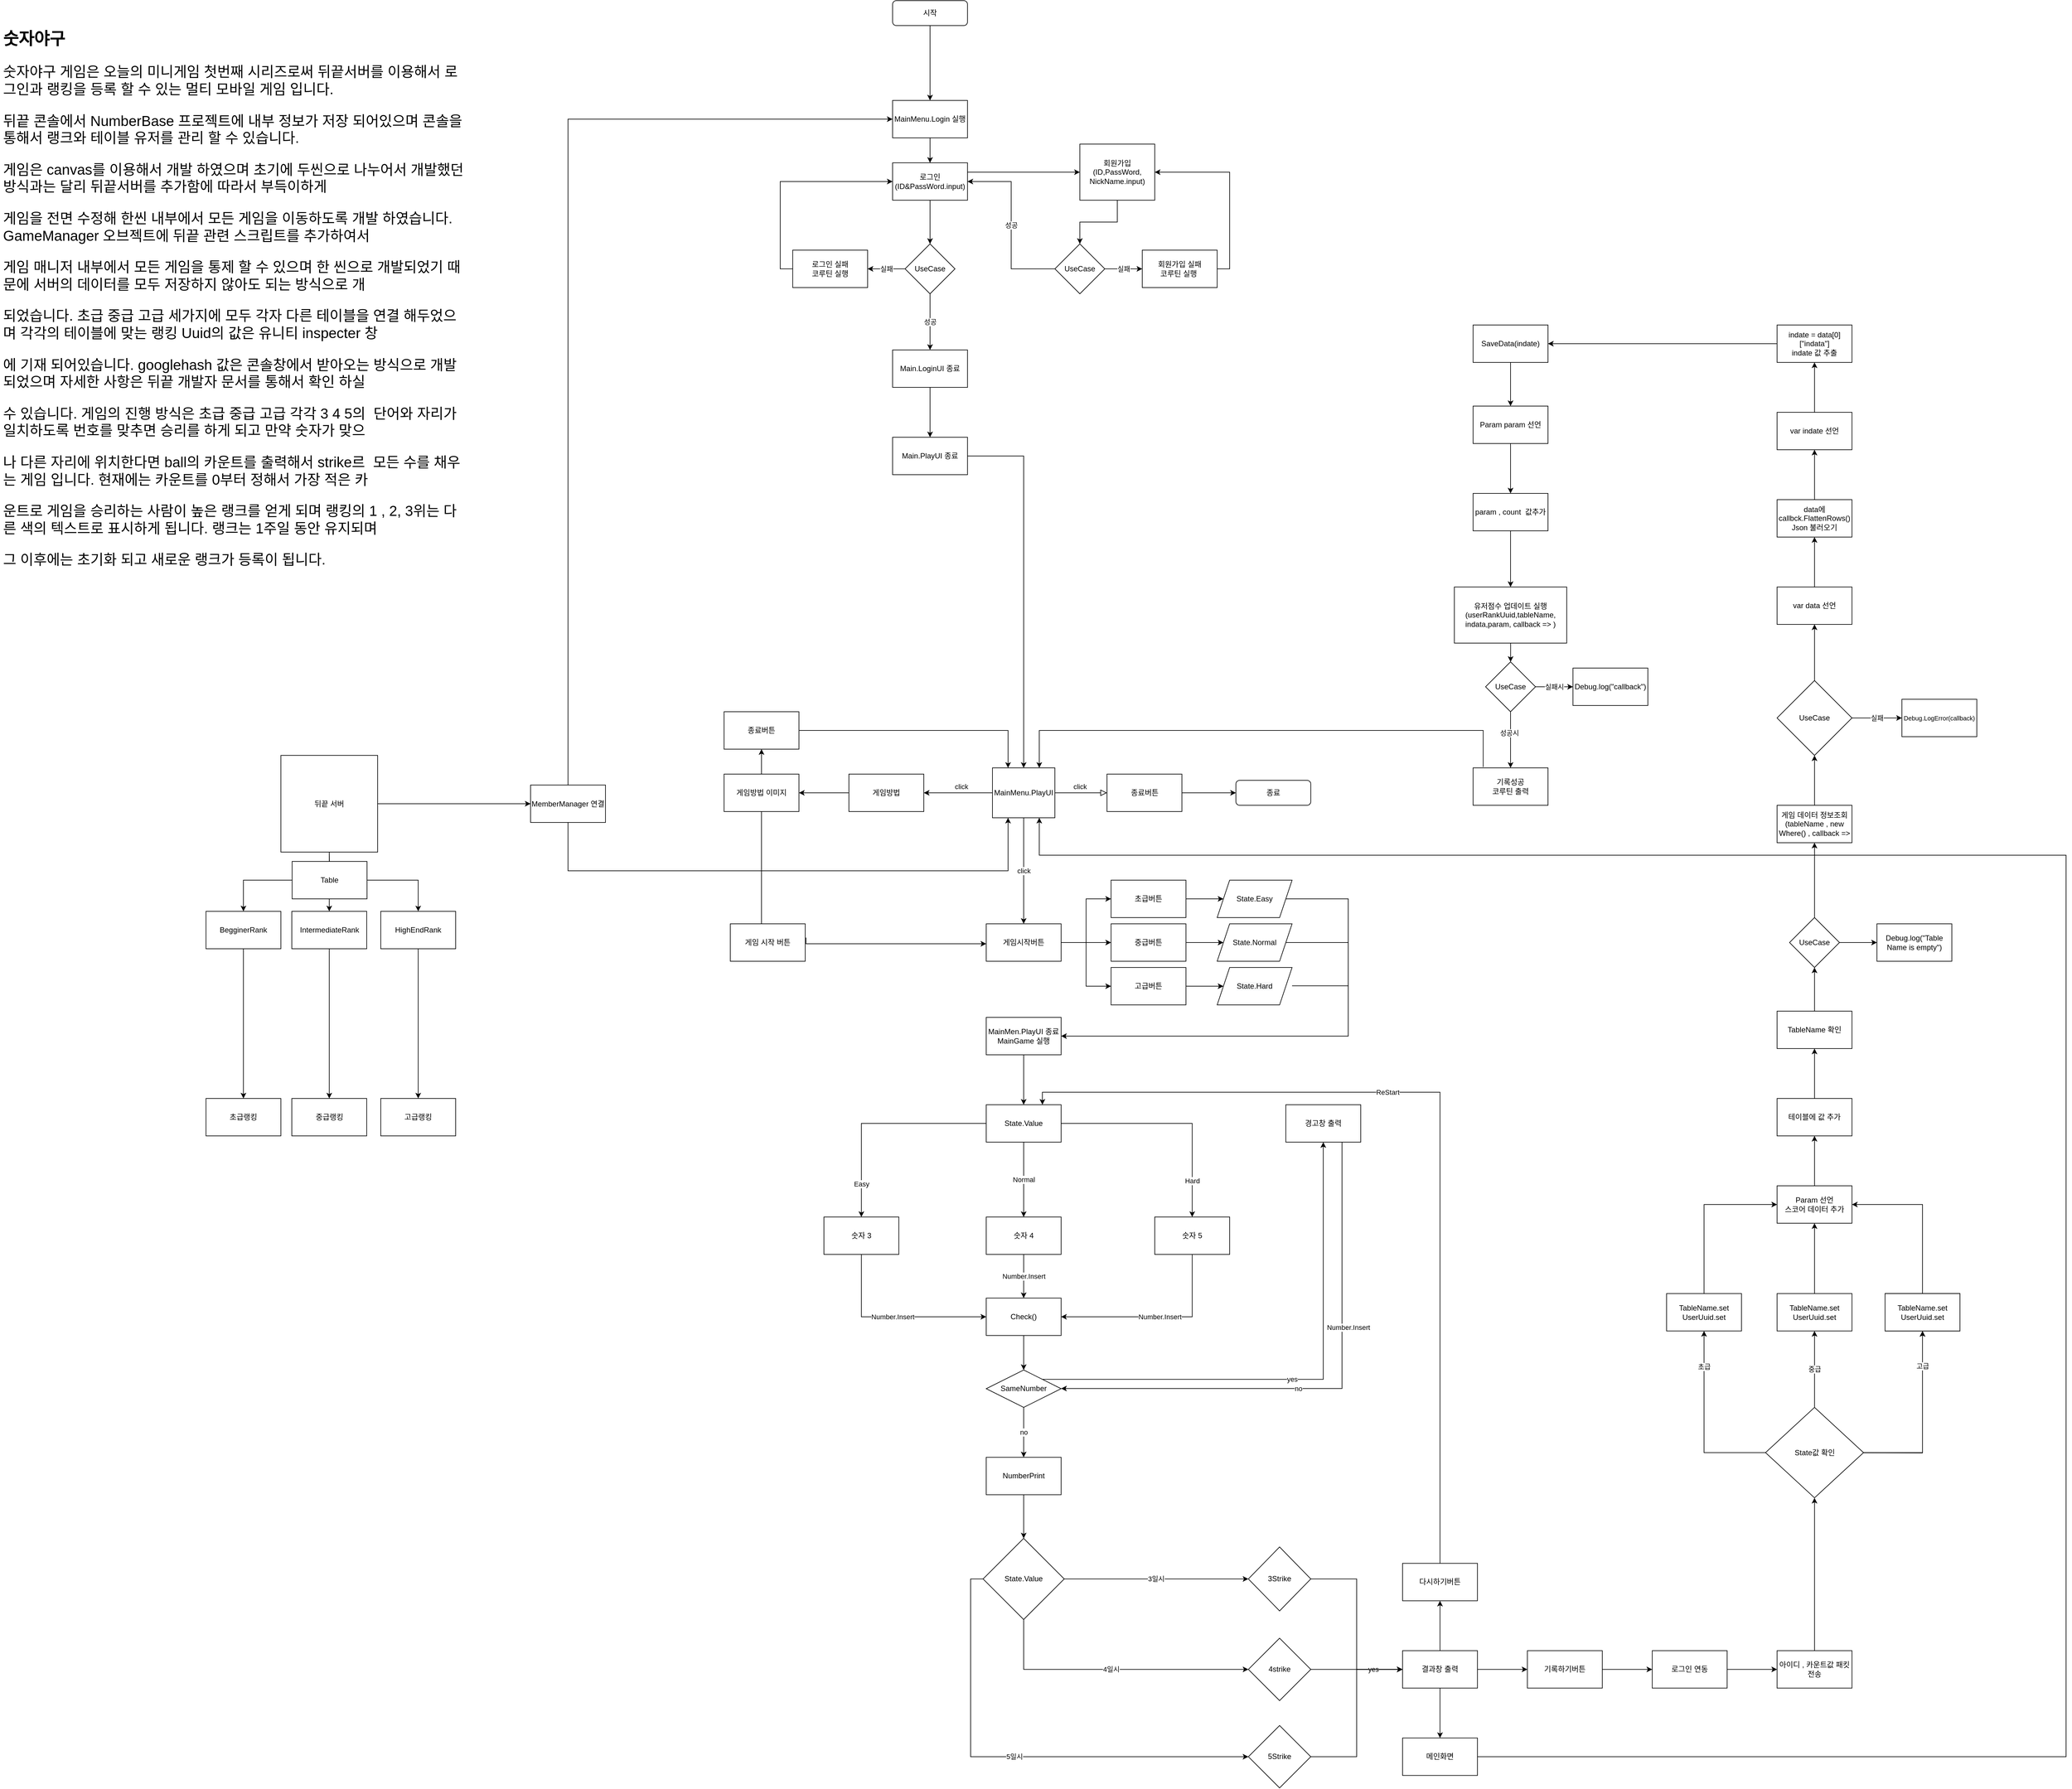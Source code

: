 <mxfile version="14.6.13" type="github">
  <diagram id="C5RBs43oDa-KdzZeNtuy" name="Page-1">
    <mxGraphModel dx="5717" dy="3275" grid="1" gridSize="10" guides="1" tooltips="1" connect="1" arrows="1" fold="1" page="1" pageScale="1" pageWidth="827" pageHeight="1169" math="0" shadow="0">
      <root>
        <mxCell id="WIyWlLk6GJQsqaUBKTNV-0" />
        <mxCell id="WIyWlLk6GJQsqaUBKTNV-1" parent="WIyWlLk6GJQsqaUBKTNV-0" />
        <mxCell id="WIyWlLk6GJQsqaUBKTNV-5" value="click" style="edgeStyle=orthogonalEdgeStyle;rounded=0;html=1;jettySize=auto;orthogonalLoop=1;fontSize=11;endArrow=block;endFill=0;endSize=8;strokeWidth=1;shadow=0;labelBackgroundColor=none;entryX=0;entryY=0.5;entryDx=0;entryDy=0;" parent="WIyWlLk6GJQsqaUBKTNV-1" source="WIyWlLk6GJQsqaUBKTNV-6" target="e6XdqgQ0KWwg-wVy7-in-0" edge="1">
          <mxGeometry x="-0.042" y="10" relative="1" as="geometry">
            <mxPoint as="offset" />
          </mxGeometry>
        </mxCell>
        <mxCell id="e6XdqgQ0KWwg-wVy7-in-4" value="click" style="edgeStyle=orthogonalEdgeStyle;rounded=0;orthogonalLoop=1;jettySize=auto;html=1;" parent="WIyWlLk6GJQsqaUBKTNV-1" source="WIyWlLk6GJQsqaUBKTNV-6" target="e6XdqgQ0KWwg-wVy7-in-2" edge="1">
          <mxGeometry relative="1" as="geometry" />
        </mxCell>
        <mxCell id="e6XdqgQ0KWwg-wVy7-in-5" value="click" style="edgeStyle=orthogonalEdgeStyle;rounded=0;orthogonalLoop=1;jettySize=auto;html=1;" parent="WIyWlLk6GJQsqaUBKTNV-1" source="WIyWlLk6GJQsqaUBKTNV-6" target="e6XdqgQ0KWwg-wVy7-in-3" edge="1">
          <mxGeometry x="-0.091" y="-10" relative="1" as="geometry">
            <mxPoint as="offset" />
          </mxGeometry>
        </mxCell>
        <mxCell id="WIyWlLk6GJQsqaUBKTNV-6" value="MainMenu.PlayUI" style="rounded=0;whiteSpace=wrap;html=1;shadow=0;fontFamily=Helvetica;fontSize=12;fontColor=#000000;align=center;strokeColor=#000000;strokeWidth=1;fillColor=#ffffff;" parent="WIyWlLk6GJQsqaUBKTNV-1" vertex="1">
          <mxGeometry x="170" y="170" width="100" height="80" as="geometry" />
        </mxCell>
        <mxCell id="WIyWlLk6GJQsqaUBKTNV-7" value="종료" style="rounded=1;whiteSpace=wrap;html=1;fontSize=12;glass=0;strokeWidth=1;shadow=0;" parent="WIyWlLk6GJQsqaUBKTNV-1" vertex="1">
          <mxGeometry x="560" y="190" width="120" height="40" as="geometry" />
        </mxCell>
        <mxCell id="e6XdqgQ0KWwg-wVy7-in-6" style="edgeStyle=orthogonalEdgeStyle;rounded=0;orthogonalLoop=1;jettySize=auto;html=1;" parent="WIyWlLk6GJQsqaUBKTNV-1" source="e6XdqgQ0KWwg-wVy7-in-0" target="WIyWlLk6GJQsqaUBKTNV-7" edge="1">
          <mxGeometry relative="1" as="geometry" />
        </mxCell>
        <mxCell id="e6XdqgQ0KWwg-wVy7-in-0" value="종료버튼" style="rounded=0;whiteSpace=wrap;html=1;" parent="WIyWlLk6GJQsqaUBKTNV-1" vertex="1">
          <mxGeometry x="353.5" y="180" width="120" height="60" as="geometry" />
        </mxCell>
        <mxCell id="e6XdqgQ0KWwg-wVy7-in-12" style="edgeStyle=orthogonalEdgeStyle;rounded=0;orthogonalLoop=1;jettySize=auto;html=1;entryX=0;entryY=0.5;entryDx=0;entryDy=0;" parent="WIyWlLk6GJQsqaUBKTNV-1" source="e6XdqgQ0KWwg-wVy7-in-2" target="e6XdqgQ0KWwg-wVy7-in-11" edge="1">
          <mxGeometry relative="1" as="geometry" />
        </mxCell>
        <mxCell id="e6XdqgQ0KWwg-wVy7-in-13" style="edgeStyle=orthogonalEdgeStyle;rounded=0;orthogonalLoop=1;jettySize=auto;html=1;entryX=0;entryY=0.5;entryDx=0;entryDy=0;" parent="WIyWlLk6GJQsqaUBKTNV-1" source="e6XdqgQ0KWwg-wVy7-in-2" target="e6XdqgQ0KWwg-wVy7-in-10" edge="1">
          <mxGeometry relative="1" as="geometry" />
        </mxCell>
        <mxCell id="e6XdqgQ0KWwg-wVy7-in-14" style="edgeStyle=orthogonalEdgeStyle;rounded=0;orthogonalLoop=1;jettySize=auto;html=1;entryX=0;entryY=0.5;entryDx=0;entryDy=0;" parent="WIyWlLk6GJQsqaUBKTNV-1" source="e6XdqgQ0KWwg-wVy7-in-2" target="e6XdqgQ0KWwg-wVy7-in-9" edge="1">
          <mxGeometry relative="1" as="geometry" />
        </mxCell>
        <mxCell id="e6XdqgQ0KWwg-wVy7-in-2" value="게임시작버튼" style="rounded=0;whiteSpace=wrap;html=1;" parent="WIyWlLk6GJQsqaUBKTNV-1" vertex="1">
          <mxGeometry x="160" y="420" width="120" height="60" as="geometry" />
        </mxCell>
        <mxCell id="e6XdqgQ0KWwg-wVy7-in-16" value="" style="edgeStyle=orthogonalEdgeStyle;rounded=0;orthogonalLoop=1;jettySize=auto;html=1;" parent="WIyWlLk6GJQsqaUBKTNV-1" source="e6XdqgQ0KWwg-wVy7-in-3" target="e6XdqgQ0KWwg-wVy7-in-15" edge="1">
          <mxGeometry relative="1" as="geometry" />
        </mxCell>
        <mxCell id="e6XdqgQ0KWwg-wVy7-in-3" value="게임방법" style="rounded=0;whiteSpace=wrap;html=1;" parent="WIyWlLk6GJQsqaUBKTNV-1" vertex="1">
          <mxGeometry x="-60" y="180" width="120" height="60" as="geometry" />
        </mxCell>
        <mxCell id="e6XdqgQ0KWwg-wVy7-in-27" value="" style="edgeStyle=orthogonalEdgeStyle;rounded=0;orthogonalLoop=1;jettySize=auto;html=1;" parent="WIyWlLk6GJQsqaUBKTNV-1" source="e6XdqgQ0KWwg-wVy7-in-9" target="e6XdqgQ0KWwg-wVy7-in-24" edge="1">
          <mxGeometry relative="1" as="geometry" />
        </mxCell>
        <mxCell id="e6XdqgQ0KWwg-wVy7-in-9" value="고급버튼" style="rounded=0;whiteSpace=wrap;html=1;" parent="WIyWlLk6GJQsqaUBKTNV-1" vertex="1">
          <mxGeometry x="360" y="490" width="120" height="60" as="geometry" />
        </mxCell>
        <mxCell id="e6XdqgQ0KWwg-wVy7-in-26" value="" style="edgeStyle=orthogonalEdgeStyle;rounded=0;orthogonalLoop=1;jettySize=auto;html=1;" parent="WIyWlLk6GJQsqaUBKTNV-1" source="e6XdqgQ0KWwg-wVy7-in-10" target="e6XdqgQ0KWwg-wVy7-in-23" edge="1">
          <mxGeometry relative="1" as="geometry" />
        </mxCell>
        <mxCell id="e6XdqgQ0KWwg-wVy7-in-10" value="중급버튼" style="rounded=0;whiteSpace=wrap;html=1;" parent="WIyWlLk6GJQsqaUBKTNV-1" vertex="1">
          <mxGeometry x="360" y="420" width="120" height="60" as="geometry" />
        </mxCell>
        <mxCell id="e6XdqgQ0KWwg-wVy7-in-25" value="" style="edgeStyle=orthogonalEdgeStyle;rounded=0;orthogonalLoop=1;jettySize=auto;html=1;" parent="WIyWlLk6GJQsqaUBKTNV-1" source="e6XdqgQ0KWwg-wVy7-in-11" target="e6XdqgQ0KWwg-wVy7-in-21" edge="1">
          <mxGeometry relative="1" as="geometry" />
        </mxCell>
        <mxCell id="e6XdqgQ0KWwg-wVy7-in-11" value="초급버튼" style="rounded=0;whiteSpace=wrap;html=1;" parent="WIyWlLk6GJQsqaUBKTNV-1" vertex="1">
          <mxGeometry x="360" y="350" width="120" height="60" as="geometry" />
        </mxCell>
        <mxCell id="e6XdqgQ0KWwg-wVy7-in-18" value="" style="edgeStyle=orthogonalEdgeStyle;rounded=0;orthogonalLoop=1;jettySize=auto;html=1;" parent="WIyWlLk6GJQsqaUBKTNV-1" source="e6XdqgQ0KWwg-wVy7-in-15" target="e6XdqgQ0KWwg-wVy7-in-17" edge="1">
          <mxGeometry relative="1" as="geometry" />
        </mxCell>
        <mxCell id="OaZcFm6w8ohhtad2Yirw-153" value="" style="edgeStyle=orthogonalEdgeStyle;rounded=0;orthogonalLoop=1;jettySize=auto;html=1;" edge="1" parent="WIyWlLk6GJQsqaUBKTNV-1" source="e6XdqgQ0KWwg-wVy7-in-15">
          <mxGeometry relative="1" as="geometry">
            <mxPoint x="-200" y="430" as="targetPoint" />
          </mxGeometry>
        </mxCell>
        <mxCell id="e6XdqgQ0KWwg-wVy7-in-15" value="게임방법 이미지" style="rounded=0;whiteSpace=wrap;html=1;" parent="WIyWlLk6GJQsqaUBKTNV-1" vertex="1">
          <mxGeometry x="-260" y="180" width="120" height="60" as="geometry" />
        </mxCell>
        <mxCell id="e6XdqgQ0KWwg-wVy7-in-19" style="edgeStyle=orthogonalEdgeStyle;rounded=0;orthogonalLoop=1;jettySize=auto;html=1;entryX=0.25;entryY=0;entryDx=0;entryDy=0;" parent="WIyWlLk6GJQsqaUBKTNV-1" source="e6XdqgQ0KWwg-wVy7-in-17" target="WIyWlLk6GJQsqaUBKTNV-6" edge="1">
          <mxGeometry relative="1" as="geometry" />
        </mxCell>
        <mxCell id="e6XdqgQ0KWwg-wVy7-in-17" value="종료버튼" style="rounded=0;whiteSpace=wrap;html=1;" parent="WIyWlLk6GJQsqaUBKTNV-1" vertex="1">
          <mxGeometry x="-260" y="80" width="120" height="60" as="geometry" />
        </mxCell>
        <mxCell id="e6XdqgQ0KWwg-wVy7-in-32" style="edgeStyle=orthogonalEdgeStyle;rounded=0;orthogonalLoop=1;jettySize=auto;html=1;entryX=1;entryY=0.5;entryDx=0;entryDy=0;" parent="WIyWlLk6GJQsqaUBKTNV-1" source="e6XdqgQ0KWwg-wVy7-in-21" target="e6XdqgQ0KWwg-wVy7-in-28" edge="1">
          <mxGeometry relative="1" as="geometry">
            <Array as="points">
              <mxPoint x="740" y="380" />
              <mxPoint x="740" y="600" />
            </Array>
          </mxGeometry>
        </mxCell>
        <mxCell id="e6XdqgQ0KWwg-wVy7-in-21" value="State.Easy" style="shape=parallelogram;perimeter=parallelogramPerimeter;whiteSpace=wrap;html=1;fixedSize=1;fontFamily=Helvetica;fontSize=12;fontColor=#000000;align=center;strokeColor=#000000;fillColor=#ffffff;" parent="WIyWlLk6GJQsqaUBKTNV-1" vertex="1">
          <mxGeometry x="530" y="350" width="120" height="60" as="geometry" />
        </mxCell>
        <mxCell id="e6XdqgQ0KWwg-wVy7-in-23" value="&lt;span&gt;State.Normal&lt;/span&gt;" style="shape=parallelogram;perimeter=parallelogramPerimeter;whiteSpace=wrap;html=1;fixedSize=1;fontFamily=Helvetica;fontSize=12;fontColor=#000000;align=center;strokeColor=#000000;fillColor=#ffffff;" parent="WIyWlLk6GJQsqaUBKTNV-1" vertex="1">
          <mxGeometry x="530" y="420" width="120" height="60" as="geometry" />
        </mxCell>
        <mxCell id="e6XdqgQ0KWwg-wVy7-in-24" value="&lt;span style=&quot;color: rgb(0 , 0 , 0) ; font-family: &amp;#34;helvetica&amp;#34; ; font-size: 12px ; font-style: normal ; font-weight: 400 ; letter-spacing: normal ; text-align: center ; text-indent: 0px ; text-transform: none ; word-spacing: 0px ; background-color: rgb(248 , 249 , 250) ; display: inline ; float: none&quot;&gt;State.Hard&lt;/span&gt;" style="shape=parallelogram;perimeter=parallelogramPerimeter;whiteSpace=wrap;html=1;fixedSize=1;fontFamily=Helvetica;fontSize=12;fontColor=#000000;align=center;strokeColor=#000000;fillColor=#ffffff;" parent="WIyWlLk6GJQsqaUBKTNV-1" vertex="1">
          <mxGeometry x="530" y="490" width="120" height="60" as="geometry" />
        </mxCell>
        <mxCell id="e6XdqgQ0KWwg-wVy7-in-28" value="MainMen.PlayUI 종료&lt;br&gt;MainGame 실행" style="rounded=0;whiteSpace=wrap;html=1;" parent="WIyWlLk6GJQsqaUBKTNV-1" vertex="1">
          <mxGeometry x="160" y="570" width="120" height="60" as="geometry" />
        </mxCell>
        <mxCell id="e6XdqgQ0KWwg-wVy7-in-35" value="" style="endArrow=none;html=1;exitX=1;exitY=0.5;exitDx=0;exitDy=0;" parent="WIyWlLk6GJQsqaUBKTNV-1" source="e6XdqgQ0KWwg-wVy7-in-23" edge="1">
          <mxGeometry width="50" height="50" relative="1" as="geometry">
            <mxPoint x="640" y="550" as="sourcePoint" />
            <mxPoint x="740" y="450" as="targetPoint" />
          </mxGeometry>
        </mxCell>
        <mxCell id="e6XdqgQ0KWwg-wVy7-in-36" value="" style="endArrow=none;html=1;exitX=1;exitY=0.5;exitDx=0;exitDy=0;" parent="WIyWlLk6GJQsqaUBKTNV-1" edge="1">
          <mxGeometry width="50" height="50" relative="1" as="geometry">
            <mxPoint x="650" y="519.41" as="sourcePoint" />
            <mxPoint x="740" y="519.41" as="targetPoint" />
          </mxGeometry>
        </mxCell>
        <mxCell id="e6XdqgQ0KWwg-wVy7-in-41" value="Normal" style="edgeStyle=orthogonalEdgeStyle;rounded=0;orthogonalLoop=1;jettySize=auto;html=1;" parent="WIyWlLk6GJQsqaUBKTNV-1" source="e6XdqgQ0KWwg-wVy7-in-38" target="e6XdqgQ0KWwg-wVy7-in-40" edge="1">
          <mxGeometry relative="1" as="geometry" />
        </mxCell>
        <mxCell id="e6XdqgQ0KWwg-wVy7-in-46" value="" style="edgeStyle=orthogonalEdgeStyle;rounded=0;orthogonalLoop=1;jettySize=auto;html=1;" parent="WIyWlLk6GJQsqaUBKTNV-1" source="e6XdqgQ0KWwg-wVy7-in-38" target="e6XdqgQ0KWwg-wVy7-in-45" edge="1">
          <mxGeometry relative="1" as="geometry">
            <mxPoint x="120" y="750.0" as="sourcePoint" />
          </mxGeometry>
        </mxCell>
        <mxCell id="e6XdqgQ0KWwg-wVy7-in-87" value="Hard" style="edgeLabel;html=1;align=center;verticalAlign=middle;resizable=0;points=[];" parent="e6XdqgQ0KWwg-wVy7-in-46" vertex="1" connectable="0">
          <mxGeometry x="0.679" relative="1" as="geometry">
            <mxPoint as="offset" />
          </mxGeometry>
        </mxCell>
        <mxCell id="e6XdqgQ0KWwg-wVy7-in-58" style="edgeStyle=orthogonalEdgeStyle;rounded=0;orthogonalLoop=1;jettySize=auto;html=1;entryX=0.5;entryY=0;entryDx=0;entryDy=0;" parent="WIyWlLk6GJQsqaUBKTNV-1" source="e6XdqgQ0KWwg-wVy7-in-38" target="e6XdqgQ0KWwg-wVy7-in-55" edge="1">
          <mxGeometry relative="1" as="geometry" />
        </mxCell>
        <mxCell id="e6XdqgQ0KWwg-wVy7-in-86" value="Easy" style="edgeLabel;html=1;align=center;verticalAlign=middle;resizable=0;points=[];" parent="e6XdqgQ0KWwg-wVy7-in-58" vertex="1" connectable="0">
          <mxGeometry x="0.693" relative="1" as="geometry">
            <mxPoint as="offset" />
          </mxGeometry>
        </mxCell>
        <mxCell id="e6XdqgQ0KWwg-wVy7-in-38" value="State.Value" style="rounded=0;whiteSpace=wrap;html=1;" parent="WIyWlLk6GJQsqaUBKTNV-1" vertex="1">
          <mxGeometry x="160" y="710" width="120" height="60" as="geometry" />
        </mxCell>
        <mxCell id="e6XdqgQ0KWwg-wVy7-in-39" value="" style="endArrow=classic;html=1;exitX=0.5;exitY=1;exitDx=0;exitDy=0;entryX=0.5;entryY=0;entryDx=0;entryDy=0;" parent="WIyWlLk6GJQsqaUBKTNV-1" source="e6XdqgQ0KWwg-wVy7-in-28" target="e6XdqgQ0KWwg-wVy7-in-38" edge="1">
          <mxGeometry width="50" height="50" relative="1" as="geometry">
            <mxPoint x="390" y="780" as="sourcePoint" />
            <mxPoint x="440" y="730" as="targetPoint" />
          </mxGeometry>
        </mxCell>
        <mxCell id="e6XdqgQ0KWwg-wVy7-in-50" value="Number.Insert" style="edgeStyle=orthogonalEdgeStyle;rounded=0;orthogonalLoop=1;jettySize=auto;html=1;entryX=0.5;entryY=0;entryDx=0;entryDy=0;" parent="WIyWlLk6GJQsqaUBKTNV-1" source="e6XdqgQ0KWwg-wVy7-in-40" target="OaZcFm6w8ohhtad2Yirw-9" edge="1">
          <mxGeometry relative="1" as="geometry" />
        </mxCell>
        <mxCell id="e6XdqgQ0KWwg-wVy7-in-40" value="숫자 4" style="rounded=0;whiteSpace=wrap;html=1;" parent="WIyWlLk6GJQsqaUBKTNV-1" vertex="1">
          <mxGeometry x="160" y="890" width="120" height="60" as="geometry" />
        </mxCell>
        <mxCell id="e6XdqgQ0KWwg-wVy7-in-45" value="숫자 5" style="rounded=0;whiteSpace=wrap;html=1;" parent="WIyWlLk6GJQsqaUBKTNV-1" vertex="1">
          <mxGeometry x="430" y="890" width="120" height="60" as="geometry" />
        </mxCell>
        <mxCell id="e6XdqgQ0KWwg-wVy7-in-66" value="no" style="edgeStyle=orthogonalEdgeStyle;rounded=0;orthogonalLoop=1;jettySize=auto;html=1;" parent="WIyWlLk6GJQsqaUBKTNV-1" source="e6XdqgQ0KWwg-wVy7-in-49" target="e6XdqgQ0KWwg-wVy7-in-65" edge="1">
          <mxGeometry relative="1" as="geometry" />
        </mxCell>
        <mxCell id="e6XdqgQ0KWwg-wVy7-in-92" value="yes" style="edgeStyle=orthogonalEdgeStyle;rounded=0;orthogonalLoop=1;jettySize=auto;html=1;entryX=0.5;entryY=1;entryDx=0;entryDy=0;exitX=1;exitY=0;exitDx=0;exitDy=0;" parent="WIyWlLk6GJQsqaUBKTNV-1" source="e6XdqgQ0KWwg-wVy7-in-49" target="e6XdqgQ0KWwg-wVy7-in-89" edge="1">
          <mxGeometry x="-0.036" relative="1" as="geometry">
            <mxPoint as="offset" />
          </mxGeometry>
        </mxCell>
        <mxCell id="e6XdqgQ0KWwg-wVy7-in-49" value="SameNumber" style="rhombus;whiteSpace=wrap;html=1;fontFamily=Helvetica;fontSize=12;fontColor=#000000;align=center;strokeColor=#000000;fillColor=#ffffff;" parent="WIyWlLk6GJQsqaUBKTNV-1" vertex="1">
          <mxGeometry x="160" y="1135.25" width="120" height="60" as="geometry" />
        </mxCell>
        <mxCell id="e6XdqgQ0KWwg-wVy7-in-55" value="숫자 3" style="rounded=0;whiteSpace=wrap;html=1;" parent="WIyWlLk6GJQsqaUBKTNV-1" vertex="1">
          <mxGeometry x="-100" y="890" width="120" height="60" as="geometry" />
        </mxCell>
        <mxCell id="e6XdqgQ0KWwg-wVy7-in-56" value="Number.Insert" style="edgeStyle=orthogonalEdgeStyle;rounded=0;orthogonalLoop=1;jettySize=auto;html=1;entryX=0;entryY=0.5;entryDx=0;entryDy=0;exitX=0.5;exitY=1;exitDx=0;exitDy=0;" parent="WIyWlLk6GJQsqaUBKTNV-1" source="e6XdqgQ0KWwg-wVy7-in-55" target="OaZcFm6w8ohhtad2Yirw-9" edge="1">
          <mxGeometry relative="1" as="geometry">
            <mxPoint x="-40" y="1030" as="targetPoint" />
            <Array as="points">
              <mxPoint x="-40" y="1050" />
            </Array>
          </mxGeometry>
        </mxCell>
        <mxCell id="e6XdqgQ0KWwg-wVy7-in-72" value="" style="edgeStyle=orthogonalEdgeStyle;rounded=0;orthogonalLoop=1;jettySize=auto;html=1;" parent="WIyWlLk6GJQsqaUBKTNV-1" source="e6XdqgQ0KWwg-wVy7-in-65" edge="1">
          <mxGeometry relative="1" as="geometry">
            <mxPoint x="220" y="1405.25" as="targetPoint" />
          </mxGeometry>
        </mxCell>
        <mxCell id="e6XdqgQ0KWwg-wVy7-in-65" value="&lt;span&gt;NumberPrint&lt;/span&gt;" style="whiteSpace=wrap;html=1;" parent="WIyWlLk6GJQsqaUBKTNV-1" vertex="1">
          <mxGeometry x="160" y="1275.25" width="120" height="60" as="geometry" />
        </mxCell>
        <mxCell id="e6XdqgQ0KWwg-wVy7-in-83" style="edgeStyle=orthogonalEdgeStyle;rounded=0;orthogonalLoop=1;jettySize=auto;html=1;exitX=0.5;exitY=1;exitDx=0;exitDy=0;entryX=1;entryY=0.5;entryDx=0;entryDy=0;" parent="WIyWlLk6GJQsqaUBKTNV-1" source="e6XdqgQ0KWwg-wVy7-in-45" target="OaZcFm6w8ohhtad2Yirw-9" edge="1">
          <mxGeometry relative="1" as="geometry">
            <Array as="points">
              <mxPoint x="490" y="1050" />
            </Array>
          </mxGeometry>
        </mxCell>
        <mxCell id="e6XdqgQ0KWwg-wVy7-in-84" value="Number.Insert" style="edgeLabel;html=1;align=center;verticalAlign=middle;resizable=0;points=[];" parent="e6XdqgQ0KWwg-wVy7-in-83" vertex="1" connectable="0">
          <mxGeometry x="-0.018" relative="1" as="geometry">
            <mxPoint as="offset" />
          </mxGeometry>
        </mxCell>
        <mxCell id="e6XdqgQ0KWwg-wVy7-in-93" value="no" style="edgeStyle=orthogonalEdgeStyle;rounded=0;orthogonalLoop=1;jettySize=auto;html=1;exitX=0.75;exitY=1;exitDx=0;exitDy=0;entryX=1;entryY=0.5;entryDx=0;entryDy=0;" parent="WIyWlLk6GJQsqaUBKTNV-1" source="e6XdqgQ0KWwg-wVy7-in-89" target="e6XdqgQ0KWwg-wVy7-in-49" edge="1">
          <mxGeometry x="0.1" relative="1" as="geometry">
            <mxPoint x="600" y="1040" as="targetPoint" />
            <Array as="points">
              <mxPoint x="730" y="1165" />
              <mxPoint x="280" y="1165" />
            </Array>
            <mxPoint as="offset" />
          </mxGeometry>
        </mxCell>
        <mxCell id="e6XdqgQ0KWwg-wVy7-in-94" value="Number.Insert" style="edgeLabel;html=1;align=center;verticalAlign=middle;resizable=0;points=[];" parent="e6XdqgQ0KWwg-wVy7-in-93" vertex="1" connectable="0">
          <mxGeometry x="-0.306" relative="1" as="geometry">
            <mxPoint x="10" y="3" as="offset" />
          </mxGeometry>
        </mxCell>
        <mxCell id="e6XdqgQ0KWwg-wVy7-in-89" value="경고창 출력" style="rounded=0;whiteSpace=wrap;html=1;" parent="WIyWlLk6GJQsqaUBKTNV-1" vertex="1">
          <mxGeometry x="640" y="710" width="120" height="60" as="geometry" />
        </mxCell>
        <mxCell id="e6XdqgQ0KWwg-wVy7-in-99" value="3일시" style="edgeStyle=orthogonalEdgeStyle;rounded=0;orthogonalLoop=1;jettySize=auto;html=1;" parent="WIyWlLk6GJQsqaUBKTNV-1" source="e6XdqgQ0KWwg-wVy7-in-95" target="e6XdqgQ0KWwg-wVy7-in-100" edge="1">
          <mxGeometry relative="1" as="geometry">
            <mxPoint x="480" y="1595.25" as="targetPoint" />
          </mxGeometry>
        </mxCell>
        <mxCell id="e6XdqgQ0KWwg-wVy7-in-101" value="4일시" style="edgeStyle=orthogonalEdgeStyle;rounded=0;orthogonalLoop=1;jettySize=auto;html=1;exitX=0.5;exitY=1;exitDx=0;exitDy=0;entryX=0;entryY=0.5;entryDx=0;entryDy=0;" parent="WIyWlLk6GJQsqaUBKTNV-1" source="e6XdqgQ0KWwg-wVy7-in-95" target="e6XdqgQ0KWwg-wVy7-in-98" edge="1">
          <mxGeometry relative="1" as="geometry" />
        </mxCell>
        <mxCell id="e6XdqgQ0KWwg-wVy7-in-95" value="State.Value" style="rhombus;whiteSpace=wrap;html=1;" parent="WIyWlLk6GJQsqaUBKTNV-1" vertex="1">
          <mxGeometry x="155" y="1405.25" width="130" height="130" as="geometry" />
        </mxCell>
        <mxCell id="e6XdqgQ0KWwg-wVy7-in-96" value="5일시" style="edgeStyle=orthogonalEdgeStyle;rounded=0;orthogonalLoop=1;jettySize=auto;html=1;entryX=0;entryY=0.5;entryDx=0;entryDy=0;exitX=0;exitY=0.5;exitDx=0;exitDy=0;" parent="WIyWlLk6GJQsqaUBKTNV-1" source="e6XdqgQ0KWwg-wVy7-in-95" target="e6XdqgQ0KWwg-wVy7-in-97" edge="1">
          <mxGeometry relative="1" as="geometry">
            <mxPoint x="155" y="1465.25" as="sourcePoint" />
          </mxGeometry>
        </mxCell>
        <mxCell id="e6XdqgQ0KWwg-wVy7-in-110" style="edgeStyle=orthogonalEdgeStyle;rounded=0;orthogonalLoop=1;jettySize=auto;html=1;entryX=0;entryY=0.5;entryDx=0;entryDy=0;" parent="WIyWlLk6GJQsqaUBKTNV-1" source="e6XdqgQ0KWwg-wVy7-in-97" target="e6XdqgQ0KWwg-wVy7-in-103" edge="1">
          <mxGeometry relative="1" as="geometry" />
        </mxCell>
        <mxCell id="e6XdqgQ0KWwg-wVy7-in-97" value="5Strike" style="rhombus;whiteSpace=wrap;html=1;" parent="WIyWlLk6GJQsqaUBKTNV-1" vertex="1">
          <mxGeometry x="580" y="1705.25" width="100" height="100" as="geometry" />
        </mxCell>
        <mxCell id="e6XdqgQ0KWwg-wVy7-in-108" value="yes" style="edgeStyle=orthogonalEdgeStyle;rounded=0;orthogonalLoop=1;jettySize=auto;html=1;" parent="WIyWlLk6GJQsqaUBKTNV-1" source="e6XdqgQ0KWwg-wVy7-in-98" target="e6XdqgQ0KWwg-wVy7-in-103" edge="1">
          <mxGeometry x="0.36" relative="1" as="geometry">
            <mxPoint as="offset" />
          </mxGeometry>
        </mxCell>
        <mxCell id="e6XdqgQ0KWwg-wVy7-in-98" value="4strike" style="rhombus;whiteSpace=wrap;html=1;" parent="WIyWlLk6GJQsqaUBKTNV-1" vertex="1">
          <mxGeometry x="580" y="1565.25" width="100" height="100" as="geometry" />
        </mxCell>
        <mxCell id="e6XdqgQ0KWwg-wVy7-in-109" style="edgeStyle=orthogonalEdgeStyle;rounded=0;orthogonalLoop=1;jettySize=auto;html=1;entryX=0;entryY=0.5;entryDx=0;entryDy=0;" parent="WIyWlLk6GJQsqaUBKTNV-1" source="e6XdqgQ0KWwg-wVy7-in-100" target="e6XdqgQ0KWwg-wVy7-in-103" edge="1">
          <mxGeometry relative="1" as="geometry" />
        </mxCell>
        <mxCell id="e6XdqgQ0KWwg-wVy7-in-100" value="3Strike" style="rhombus;whiteSpace=wrap;html=1;" parent="WIyWlLk6GJQsqaUBKTNV-1" vertex="1">
          <mxGeometry x="580" y="1419" width="100" height="102.5" as="geometry" />
        </mxCell>
        <mxCell id="e6XdqgQ0KWwg-wVy7-in-112" value="" style="edgeStyle=orthogonalEdgeStyle;rounded=0;orthogonalLoop=1;jettySize=auto;html=1;" parent="WIyWlLk6GJQsqaUBKTNV-1" source="e6XdqgQ0KWwg-wVy7-in-103" target="e6XdqgQ0KWwg-wVy7-in-111" edge="1">
          <mxGeometry relative="1" as="geometry" />
        </mxCell>
        <mxCell id="e6XdqgQ0KWwg-wVy7-in-114" value="" style="edgeStyle=orthogonalEdgeStyle;rounded=0;orthogonalLoop=1;jettySize=auto;html=1;" parent="WIyWlLk6GJQsqaUBKTNV-1" source="e6XdqgQ0KWwg-wVy7-in-103" target="e6XdqgQ0KWwg-wVy7-in-113" edge="1">
          <mxGeometry relative="1" as="geometry" />
        </mxCell>
        <mxCell id="e6XdqgQ0KWwg-wVy7-in-116" value="" style="edgeStyle=orthogonalEdgeStyle;rounded=0;orthogonalLoop=1;jettySize=auto;html=1;" parent="WIyWlLk6GJQsqaUBKTNV-1" source="e6XdqgQ0KWwg-wVy7-in-103" target="e6XdqgQ0KWwg-wVy7-in-115" edge="1">
          <mxGeometry relative="1" as="geometry" />
        </mxCell>
        <mxCell id="e6XdqgQ0KWwg-wVy7-in-103" value="결과창 출력" style="whiteSpace=wrap;html=1;" parent="WIyWlLk6GJQsqaUBKTNV-1" vertex="1">
          <mxGeometry x="827" y="1585.25" width="120" height="60" as="geometry" />
        </mxCell>
        <mxCell id="e6XdqgQ0KWwg-wVy7-in-127" value="ReStart" style="edgeStyle=orthogonalEdgeStyle;rounded=0;orthogonalLoop=1;jettySize=auto;html=1;entryX=0.75;entryY=0;entryDx=0;entryDy=0;" parent="WIyWlLk6GJQsqaUBKTNV-1" source="e6XdqgQ0KWwg-wVy7-in-111" target="e6XdqgQ0KWwg-wVy7-in-38" edge="1">
          <mxGeometry x="0.189" relative="1" as="geometry">
            <Array as="points">
              <mxPoint x="887" y="690" />
              <mxPoint x="250" y="690" />
            </Array>
            <mxPoint as="offset" />
          </mxGeometry>
        </mxCell>
        <mxCell id="e6XdqgQ0KWwg-wVy7-in-111" value="다시하기버튼" style="whiteSpace=wrap;html=1;" parent="WIyWlLk6GJQsqaUBKTNV-1" vertex="1">
          <mxGeometry x="827" y="1445.25" width="120" height="60" as="geometry" />
        </mxCell>
        <mxCell id="e6XdqgQ0KWwg-wVy7-in-118" value="" style="edgeStyle=orthogonalEdgeStyle;rounded=0;orthogonalLoop=1;jettySize=auto;html=1;" parent="WIyWlLk6GJQsqaUBKTNV-1" source="e6XdqgQ0KWwg-wVy7-in-113" target="e6XdqgQ0KWwg-wVy7-in-117" edge="1">
          <mxGeometry relative="1" as="geometry" />
        </mxCell>
        <mxCell id="e6XdqgQ0KWwg-wVy7-in-113" value="기록하기버튼" style="whiteSpace=wrap;html=1;" parent="WIyWlLk6GJQsqaUBKTNV-1" vertex="1">
          <mxGeometry x="1027" y="1585.25" width="120" height="60" as="geometry" />
        </mxCell>
        <mxCell id="e6XdqgQ0KWwg-wVy7-in-128" style="edgeStyle=orthogonalEdgeStyle;rounded=0;orthogonalLoop=1;jettySize=auto;html=1;entryX=0.75;entryY=1;entryDx=0;entryDy=0;" parent="WIyWlLk6GJQsqaUBKTNV-1" source="e6XdqgQ0KWwg-wVy7-in-115" target="WIyWlLk6GJQsqaUBKTNV-6" edge="1">
          <mxGeometry relative="1" as="geometry">
            <Array as="points">
              <mxPoint x="1890" y="1755" />
              <mxPoint x="1890" y="310" />
              <mxPoint x="245" y="310" />
            </Array>
            <mxPoint x="681.2" y="310.09" as="targetPoint" />
          </mxGeometry>
        </mxCell>
        <mxCell id="e6XdqgQ0KWwg-wVy7-in-115" value="메인화면" style="whiteSpace=wrap;html=1;" parent="WIyWlLk6GJQsqaUBKTNV-1" vertex="1">
          <mxGeometry x="827" y="1725.25" width="120" height="60" as="geometry" />
        </mxCell>
        <mxCell id="e6XdqgQ0KWwg-wVy7-in-120" value="" style="edgeStyle=orthogonalEdgeStyle;rounded=0;orthogonalLoop=1;jettySize=auto;html=1;" parent="WIyWlLk6GJQsqaUBKTNV-1" source="e6XdqgQ0KWwg-wVy7-in-117" target="e6XdqgQ0KWwg-wVy7-in-119" edge="1">
          <mxGeometry relative="1" as="geometry" />
        </mxCell>
        <mxCell id="e6XdqgQ0KWwg-wVy7-in-117" value="로그인 연동" style="whiteSpace=wrap;html=1;" parent="WIyWlLk6GJQsqaUBKTNV-1" vertex="1">
          <mxGeometry x="1227" y="1585.25" width="120" height="60" as="geometry" />
        </mxCell>
        <mxCell id="e6XdqgQ0KWwg-wVy7-in-122" value="" style="edgeStyle=orthogonalEdgeStyle;rounded=0;orthogonalLoop=1;jettySize=auto;html=1;entryX=0.5;entryY=1;entryDx=0;entryDy=0;" parent="WIyWlLk6GJQsqaUBKTNV-1" source="e6XdqgQ0KWwg-wVy7-in-119" target="OaZcFm6w8ohhtad2Yirw-15" edge="1">
          <mxGeometry relative="1" as="geometry">
            <mxPoint x="1487" y="1330" as="targetPoint" />
          </mxGeometry>
        </mxCell>
        <mxCell id="e6XdqgQ0KWwg-wVy7-in-119" value="아이디 , 카운트값 패킷 전송" style="whiteSpace=wrap;html=1;" parent="WIyWlLk6GJQsqaUBKTNV-1" vertex="1">
          <mxGeometry x="1427" y="1585.25" width="120" height="60" as="geometry" />
        </mxCell>
        <mxCell id="OaZcFm6w8ohhtad2Yirw-124" style="edgeStyle=orthogonalEdgeStyle;rounded=0;orthogonalLoop=1;jettySize=auto;html=1;entryX=0;entryY=0.5;entryDx=0;entryDy=0;" edge="1" parent="WIyWlLk6GJQsqaUBKTNV-1" source="OaZcFm6w8ohhtad2Yirw-0" target="OaZcFm6w8ohhtad2Yirw-123">
          <mxGeometry relative="1" as="geometry" />
        </mxCell>
        <mxCell id="OaZcFm6w8ohhtad2Yirw-0" value="뒤끝 서버" style="whiteSpace=wrap;html=1;aspect=fixed;" vertex="1" parent="WIyWlLk6GJQsqaUBKTNV-1">
          <mxGeometry x="-970" y="150" width="155" height="155" as="geometry" />
        </mxCell>
        <mxCell id="OaZcFm6w8ohhtad2Yirw-96" value="" style="edgeStyle=orthogonalEdgeStyle;rounded=0;orthogonalLoop=1;jettySize=auto;html=1;exitX=0.5;exitY=1;exitDx=0;exitDy=0;" edge="1" parent="WIyWlLk6GJQsqaUBKTNV-1" source="OaZcFm6w8ohhtad2Yirw-1" target="OaZcFm6w8ohhtad2Yirw-99">
          <mxGeometry relative="1" as="geometry" />
        </mxCell>
        <mxCell id="OaZcFm6w8ohhtad2Yirw-1" value="BegginerRank" style="rounded=0;whiteSpace=wrap;html=1;" vertex="1" parent="WIyWlLk6GJQsqaUBKTNV-1">
          <mxGeometry x="-1090" y="400" width="120" height="60" as="geometry" />
        </mxCell>
        <mxCell id="OaZcFm6w8ohhtad2Yirw-102" style="edgeStyle=orthogonalEdgeStyle;rounded=0;orthogonalLoop=1;jettySize=auto;html=1;entryX=0.5;entryY=0;entryDx=0;entryDy=0;" edge="1" parent="WIyWlLk6GJQsqaUBKTNV-1" source="OaZcFm6w8ohhtad2Yirw-2" target="OaZcFm6w8ohhtad2Yirw-100">
          <mxGeometry relative="1" as="geometry" />
        </mxCell>
        <mxCell id="OaZcFm6w8ohhtad2Yirw-2" value="IntermediateRank" style="rounded=0;whiteSpace=wrap;html=1;" vertex="1" parent="WIyWlLk6GJQsqaUBKTNV-1">
          <mxGeometry x="-952.5" y="400" width="120" height="60" as="geometry" />
        </mxCell>
        <mxCell id="OaZcFm6w8ohhtad2Yirw-103" style="edgeStyle=orthogonalEdgeStyle;rounded=0;orthogonalLoop=1;jettySize=auto;html=1;" edge="1" parent="WIyWlLk6GJQsqaUBKTNV-1" source="OaZcFm6w8ohhtad2Yirw-3" target="OaZcFm6w8ohhtad2Yirw-101">
          <mxGeometry relative="1" as="geometry" />
        </mxCell>
        <mxCell id="OaZcFm6w8ohhtad2Yirw-3" value="HighEndRank" style="rounded=0;whiteSpace=wrap;html=1;" vertex="1" parent="WIyWlLk6GJQsqaUBKTNV-1">
          <mxGeometry x="-810" y="400" width="120" height="60" as="geometry" />
        </mxCell>
        <mxCell id="OaZcFm6w8ohhtad2Yirw-5" value="" style="endArrow=classic;html=1;exitX=0.5;exitY=1;exitDx=0;exitDy=0;" edge="1" parent="WIyWlLk6GJQsqaUBKTNV-1" source="OaZcFm6w8ohhtad2Yirw-0" target="OaZcFm6w8ohhtad2Yirw-2">
          <mxGeometry width="50" height="50" relative="1" as="geometry">
            <mxPoint x="-880" y="390" as="sourcePoint" />
            <mxPoint x="-830" y="340" as="targetPoint" />
          </mxGeometry>
        </mxCell>
        <mxCell id="OaZcFm6w8ohhtad2Yirw-10" style="edgeStyle=orthogonalEdgeStyle;rounded=0;orthogonalLoop=1;jettySize=auto;html=1;entryX=0.5;entryY=0;entryDx=0;entryDy=0;" edge="1" parent="WIyWlLk6GJQsqaUBKTNV-1" source="OaZcFm6w8ohhtad2Yirw-9" target="e6XdqgQ0KWwg-wVy7-in-49">
          <mxGeometry relative="1" as="geometry" />
        </mxCell>
        <mxCell id="OaZcFm6w8ohhtad2Yirw-9" value="Check()" style="rounded=0;whiteSpace=wrap;html=1;" vertex="1" parent="WIyWlLk6GJQsqaUBKTNV-1">
          <mxGeometry x="160" y="1020" width="120" height="60" as="geometry" />
        </mxCell>
        <mxCell id="OaZcFm6w8ohhtad2Yirw-18" value="중급" style="edgeStyle=orthogonalEdgeStyle;rounded=0;orthogonalLoop=1;jettySize=auto;html=1;" edge="1" parent="WIyWlLk6GJQsqaUBKTNV-1" source="OaZcFm6w8ohhtad2Yirw-15" target="OaZcFm6w8ohhtad2Yirw-17">
          <mxGeometry relative="1" as="geometry" />
        </mxCell>
        <mxCell id="OaZcFm6w8ohhtad2Yirw-21" value="고급" style="edgeStyle=orthogonalEdgeStyle;rounded=0;orthogonalLoop=1;jettySize=auto;html=1;" edge="1" parent="WIyWlLk6GJQsqaUBKTNV-1" source="OaZcFm6w8ohhtad2Yirw-15" target="OaZcFm6w8ohhtad2Yirw-20">
          <mxGeometry x="0.605" relative="1" as="geometry">
            <mxPoint y="-1" as="offset" />
          </mxGeometry>
        </mxCell>
        <mxCell id="OaZcFm6w8ohhtad2Yirw-23" value="초급" style="edgeStyle=orthogonalEdgeStyle;rounded=0;orthogonalLoop=1;jettySize=auto;html=1;" edge="1" parent="WIyWlLk6GJQsqaUBKTNV-1" source="OaZcFm6w8ohhtad2Yirw-15" target="OaZcFm6w8ohhtad2Yirw-22">
          <mxGeometry x="0.61" relative="1" as="geometry">
            <mxPoint as="offset" />
          </mxGeometry>
        </mxCell>
        <mxCell id="OaZcFm6w8ohhtad2Yirw-15" value="State값 확인" style="rhombus;whiteSpace=wrap;html=1;" vertex="1" parent="WIyWlLk6GJQsqaUBKTNV-1">
          <mxGeometry x="1408.5" y="1195.25" width="157" height="145" as="geometry" />
        </mxCell>
        <mxCell id="OaZcFm6w8ohhtad2Yirw-27" value="" style="edgeStyle=orthogonalEdgeStyle;rounded=0;orthogonalLoop=1;jettySize=auto;html=1;" edge="1" parent="WIyWlLk6GJQsqaUBKTNV-1" source="OaZcFm6w8ohhtad2Yirw-17" target="OaZcFm6w8ohhtad2Yirw-26">
          <mxGeometry relative="1" as="geometry" />
        </mxCell>
        <mxCell id="OaZcFm6w8ohhtad2Yirw-17" value="TableName.set&lt;br&gt;UserUuid.set" style="whiteSpace=wrap;html=1;" vertex="1" parent="WIyWlLk6GJQsqaUBKTNV-1">
          <mxGeometry x="1427" y="1012.75" width="120" height="60" as="geometry" />
        </mxCell>
        <mxCell id="OaZcFm6w8ohhtad2Yirw-29" style="edgeStyle=orthogonalEdgeStyle;rounded=0;orthogonalLoop=1;jettySize=auto;html=1;entryX=1;entryY=0.5;entryDx=0;entryDy=0;exitX=0.5;exitY=0;exitDx=0;exitDy=0;" edge="1" parent="WIyWlLk6GJQsqaUBKTNV-1" source="OaZcFm6w8ohhtad2Yirw-20" target="OaZcFm6w8ohhtad2Yirw-26">
          <mxGeometry relative="1" as="geometry" />
        </mxCell>
        <mxCell id="OaZcFm6w8ohhtad2Yirw-20" value="TableName.set" style="whiteSpace=wrap;html=1;" vertex="1" parent="WIyWlLk6GJQsqaUBKTNV-1">
          <mxGeometry x="1600" y="1012.75" width="120" height="60" as="geometry" />
        </mxCell>
        <mxCell id="OaZcFm6w8ohhtad2Yirw-28" style="edgeStyle=orthogonalEdgeStyle;rounded=0;orthogonalLoop=1;jettySize=auto;html=1;entryX=0;entryY=0.5;entryDx=0;entryDy=0;exitX=0.5;exitY=0;exitDx=0;exitDy=0;" edge="1" parent="WIyWlLk6GJQsqaUBKTNV-1" source="OaZcFm6w8ohhtad2Yirw-22" target="OaZcFm6w8ohhtad2Yirw-26">
          <mxGeometry relative="1" as="geometry" />
        </mxCell>
        <mxCell id="OaZcFm6w8ohhtad2Yirw-22" value="TableName.set&lt;br&gt;UserUuid.set" style="whiteSpace=wrap;html=1;" vertex="1" parent="WIyWlLk6GJQsqaUBKTNV-1">
          <mxGeometry x="1250" y="1012.75" width="120" height="60" as="geometry" />
        </mxCell>
        <mxCell id="OaZcFm6w8ohhtad2Yirw-31" value="" style="edgeStyle=orthogonalEdgeStyle;rounded=0;orthogonalLoop=1;jettySize=auto;html=1;" edge="1" parent="WIyWlLk6GJQsqaUBKTNV-1" source="OaZcFm6w8ohhtad2Yirw-26" target="OaZcFm6w8ohhtad2Yirw-30">
          <mxGeometry relative="1" as="geometry" />
        </mxCell>
        <mxCell id="OaZcFm6w8ohhtad2Yirw-26" value="Param 선언&lt;br&gt;스코어 데이터 추가" style="whiteSpace=wrap;html=1;" vertex="1" parent="WIyWlLk6GJQsqaUBKTNV-1">
          <mxGeometry x="1427" y="840" width="120" height="60" as="geometry" />
        </mxCell>
        <mxCell id="OaZcFm6w8ohhtad2Yirw-33" value="" style="edgeStyle=orthogonalEdgeStyle;rounded=0;orthogonalLoop=1;jettySize=auto;html=1;" edge="1" parent="WIyWlLk6GJQsqaUBKTNV-1" source="OaZcFm6w8ohhtad2Yirw-30" target="OaZcFm6w8ohhtad2Yirw-32">
          <mxGeometry relative="1" as="geometry" />
        </mxCell>
        <mxCell id="OaZcFm6w8ohhtad2Yirw-30" value="테이블에 값 추가" style="whiteSpace=wrap;html=1;" vertex="1" parent="WIyWlLk6GJQsqaUBKTNV-1">
          <mxGeometry x="1427" y="700" width="120" height="60" as="geometry" />
        </mxCell>
        <mxCell id="OaZcFm6w8ohhtad2Yirw-67" value="" style="edgeStyle=orthogonalEdgeStyle;rounded=0;orthogonalLoop=1;jettySize=auto;html=1;" edge="1" parent="WIyWlLk6GJQsqaUBKTNV-1" source="OaZcFm6w8ohhtad2Yirw-32" target="OaZcFm6w8ohhtad2Yirw-66">
          <mxGeometry relative="1" as="geometry" />
        </mxCell>
        <mxCell id="OaZcFm6w8ohhtad2Yirw-32" value="TableName 확인" style="whiteSpace=wrap;html=1;" vertex="1" parent="WIyWlLk6GJQsqaUBKTNV-1">
          <mxGeometry x="1427" y="560" width="120" height="60" as="geometry" />
        </mxCell>
        <mxCell id="OaZcFm6w8ohhtad2Yirw-51" value="TableName.set&lt;br&gt;UserUuid.set" style="whiteSpace=wrap;html=1;" vertex="1" parent="WIyWlLk6GJQsqaUBKTNV-1">
          <mxGeometry x="1600" y="1012.75" width="120" height="60" as="geometry" />
        </mxCell>
        <mxCell id="OaZcFm6w8ohhtad2Yirw-52" value="고급" style="edgeStyle=orthogonalEdgeStyle;rounded=0;orthogonalLoop=1;jettySize=auto;html=1;" edge="1" target="OaZcFm6w8ohhtad2Yirw-51" parent="WIyWlLk6GJQsqaUBKTNV-1">
          <mxGeometry x="0.605" relative="1" as="geometry">
            <mxPoint x="1565.41" y="1267.833" as="sourcePoint" />
            <mxPoint y="-1" as="offset" />
          </mxGeometry>
        </mxCell>
        <mxCell id="OaZcFm6w8ohhtad2Yirw-70" value="" style="edgeStyle=orthogonalEdgeStyle;rounded=0;orthogonalLoop=1;jettySize=auto;html=1;" edge="1" parent="WIyWlLk6GJQsqaUBKTNV-1" source="OaZcFm6w8ohhtad2Yirw-66" target="OaZcFm6w8ohhtad2Yirw-69">
          <mxGeometry relative="1" as="geometry" />
        </mxCell>
        <mxCell id="OaZcFm6w8ohhtad2Yirw-72" value="" style="edgeStyle=orthogonalEdgeStyle;rounded=0;orthogonalLoop=1;jettySize=auto;html=1;" edge="1" parent="WIyWlLk6GJQsqaUBKTNV-1" source="OaZcFm6w8ohhtad2Yirw-66" target="OaZcFm6w8ohhtad2Yirw-71">
          <mxGeometry relative="1" as="geometry" />
        </mxCell>
        <mxCell id="OaZcFm6w8ohhtad2Yirw-66" value="UseCase" style="rhombus;whiteSpace=wrap;html=1;" vertex="1" parent="WIyWlLk6GJQsqaUBKTNV-1">
          <mxGeometry x="1447" y="410" width="80" height="80" as="geometry" />
        </mxCell>
        <mxCell id="OaZcFm6w8ohhtad2Yirw-74" value="" style="edgeStyle=orthogonalEdgeStyle;rounded=0;orthogonalLoop=1;jettySize=auto;html=1;" edge="1" parent="WIyWlLk6GJQsqaUBKTNV-1" source="OaZcFm6w8ohhtad2Yirw-69" target="OaZcFm6w8ohhtad2Yirw-73">
          <mxGeometry relative="1" as="geometry" />
        </mxCell>
        <mxCell id="OaZcFm6w8ohhtad2Yirw-69" value="게임 데이터 정보조회&lt;br&gt;(tableName , new Where() , callback =&amp;gt;" style="whiteSpace=wrap;html=1;" vertex="1" parent="WIyWlLk6GJQsqaUBKTNV-1">
          <mxGeometry x="1427" y="230" width="120" height="60" as="geometry" />
        </mxCell>
        <mxCell id="OaZcFm6w8ohhtad2Yirw-71" value="Debug.log(&quot;Table Name is empty&quot;)" style="whiteSpace=wrap;html=1;" vertex="1" parent="WIyWlLk6GJQsqaUBKTNV-1">
          <mxGeometry x="1587" y="420" width="120" height="60" as="geometry" />
        </mxCell>
        <mxCell id="OaZcFm6w8ohhtad2Yirw-77" value="실패" style="edgeStyle=orthogonalEdgeStyle;rounded=0;orthogonalLoop=1;jettySize=auto;html=1;" edge="1" parent="WIyWlLk6GJQsqaUBKTNV-1" source="OaZcFm6w8ohhtad2Yirw-73" target="OaZcFm6w8ohhtad2Yirw-76">
          <mxGeometry relative="1" as="geometry" />
        </mxCell>
        <mxCell id="OaZcFm6w8ohhtad2Yirw-79" value="" style="edgeStyle=orthogonalEdgeStyle;rounded=0;orthogonalLoop=1;jettySize=auto;html=1;exitX=0.5;exitY=0;exitDx=0;exitDy=0;" edge="1" parent="WIyWlLk6GJQsqaUBKTNV-1" source="OaZcFm6w8ohhtad2Yirw-73" target="OaZcFm6w8ohhtad2Yirw-78">
          <mxGeometry relative="1" as="geometry" />
        </mxCell>
        <mxCell id="OaZcFm6w8ohhtad2Yirw-73" value="UseCase" style="rhombus;whiteSpace=wrap;html=1;fontFamily=Helvetica;fontSize=12;fontColor=#000000;align=center;strokeColor=#000000;fillColor=#ffffff;" vertex="1" parent="WIyWlLk6GJQsqaUBKTNV-1">
          <mxGeometry x="1427" y="30" width="120" height="120" as="geometry" />
        </mxCell>
        <mxCell id="OaZcFm6w8ohhtad2Yirw-76" value="&lt;font style=&quot;font-size: 10px&quot;&gt;Debug.LogError(callback)&lt;/font&gt;" style="whiteSpace=wrap;html=1;" vertex="1" parent="WIyWlLk6GJQsqaUBKTNV-1">
          <mxGeometry x="1627" y="60" width="120" height="60" as="geometry" />
        </mxCell>
        <mxCell id="OaZcFm6w8ohhtad2Yirw-81" value="" style="edgeStyle=orthogonalEdgeStyle;rounded=0;orthogonalLoop=1;jettySize=auto;html=1;" edge="1" parent="WIyWlLk6GJQsqaUBKTNV-1" source="OaZcFm6w8ohhtad2Yirw-78" target="OaZcFm6w8ohhtad2Yirw-80">
          <mxGeometry relative="1" as="geometry" />
        </mxCell>
        <mxCell id="OaZcFm6w8ohhtad2Yirw-78" value="var data 선언" style="whiteSpace=wrap;html=1;" vertex="1" parent="WIyWlLk6GJQsqaUBKTNV-1">
          <mxGeometry x="1427" y="-120" width="120" height="60" as="geometry" />
        </mxCell>
        <mxCell id="OaZcFm6w8ohhtad2Yirw-83" value="" style="edgeStyle=orthogonalEdgeStyle;rounded=0;orthogonalLoop=1;jettySize=auto;html=1;" edge="1" parent="WIyWlLk6GJQsqaUBKTNV-1" source="OaZcFm6w8ohhtad2Yirw-80" target="OaZcFm6w8ohhtad2Yirw-82">
          <mxGeometry relative="1" as="geometry" />
        </mxCell>
        <mxCell id="OaZcFm6w8ohhtad2Yirw-80" value="data에 callbck.FlattenRows()&lt;br&gt;Json 불러오기" style="whiteSpace=wrap;html=1;" vertex="1" parent="WIyWlLk6GJQsqaUBKTNV-1">
          <mxGeometry x="1427" y="-260" width="120" height="60" as="geometry" />
        </mxCell>
        <mxCell id="OaZcFm6w8ohhtad2Yirw-85" value="" style="edgeStyle=orthogonalEdgeStyle;rounded=0;orthogonalLoop=1;jettySize=auto;html=1;" edge="1" parent="WIyWlLk6GJQsqaUBKTNV-1" source="OaZcFm6w8ohhtad2Yirw-82" target="OaZcFm6w8ohhtad2Yirw-84">
          <mxGeometry relative="1" as="geometry" />
        </mxCell>
        <mxCell id="OaZcFm6w8ohhtad2Yirw-82" value="var indate 선언" style="whiteSpace=wrap;html=1;" vertex="1" parent="WIyWlLk6GJQsqaUBKTNV-1">
          <mxGeometry x="1427" y="-400" width="120" height="60" as="geometry" />
        </mxCell>
        <mxCell id="OaZcFm6w8ohhtad2Yirw-87" value="" style="edgeStyle=orthogonalEdgeStyle;rounded=0;orthogonalLoop=1;jettySize=auto;html=1;" edge="1" parent="WIyWlLk6GJQsqaUBKTNV-1" source="OaZcFm6w8ohhtad2Yirw-84" target="OaZcFm6w8ohhtad2Yirw-86">
          <mxGeometry relative="1" as="geometry" />
        </mxCell>
        <mxCell id="OaZcFm6w8ohhtad2Yirw-84" value="indate = data[0][&quot;indata&quot;]&lt;br&gt;indate 값 추출" style="whiteSpace=wrap;html=1;" vertex="1" parent="WIyWlLk6GJQsqaUBKTNV-1">
          <mxGeometry x="1427" y="-540" width="120" height="60" as="geometry" />
        </mxCell>
        <mxCell id="OaZcFm6w8ohhtad2Yirw-89" value="" style="edgeStyle=orthogonalEdgeStyle;rounded=0;orthogonalLoop=1;jettySize=auto;html=1;" edge="1" parent="WIyWlLk6GJQsqaUBKTNV-1" source="OaZcFm6w8ohhtad2Yirw-86" target="OaZcFm6w8ohhtad2Yirw-88">
          <mxGeometry relative="1" as="geometry" />
        </mxCell>
        <mxCell id="OaZcFm6w8ohhtad2Yirw-86" value="SaveData(indate)" style="whiteSpace=wrap;html=1;" vertex="1" parent="WIyWlLk6GJQsqaUBKTNV-1">
          <mxGeometry x="940" y="-540" width="120" height="60" as="geometry" />
        </mxCell>
        <mxCell id="OaZcFm6w8ohhtad2Yirw-91" value="" style="edgeStyle=orthogonalEdgeStyle;rounded=0;orthogonalLoop=1;jettySize=auto;html=1;" edge="1" parent="WIyWlLk6GJQsqaUBKTNV-1" source="OaZcFm6w8ohhtad2Yirw-88" target="OaZcFm6w8ohhtad2Yirw-90">
          <mxGeometry relative="1" as="geometry" />
        </mxCell>
        <mxCell id="OaZcFm6w8ohhtad2Yirw-88" value="Param param 선언" style="whiteSpace=wrap;html=1;" vertex="1" parent="WIyWlLk6GJQsqaUBKTNV-1">
          <mxGeometry x="940" y="-410" width="120" height="60" as="geometry" />
        </mxCell>
        <mxCell id="OaZcFm6w8ohhtad2Yirw-105" value="" style="edgeStyle=orthogonalEdgeStyle;rounded=0;orthogonalLoop=1;jettySize=auto;html=1;" edge="1" parent="WIyWlLk6GJQsqaUBKTNV-1" source="OaZcFm6w8ohhtad2Yirw-90">
          <mxGeometry relative="1" as="geometry">
            <mxPoint x="1000.0" y="-120" as="targetPoint" />
          </mxGeometry>
        </mxCell>
        <mxCell id="OaZcFm6w8ohhtad2Yirw-90" value="param , count&amp;nbsp; 값추가" style="whiteSpace=wrap;html=1;" vertex="1" parent="WIyWlLk6GJQsqaUBKTNV-1">
          <mxGeometry x="940" y="-270" width="120" height="60" as="geometry" />
        </mxCell>
        <mxCell id="OaZcFm6w8ohhtad2Yirw-92" value="" style="endArrow=classic;html=1;exitX=0.5;exitY=1;exitDx=0;exitDy=0;entryX=0.5;entryY=0;entryDx=0;entryDy=0;rounded=0;" edge="1" parent="WIyWlLk6GJQsqaUBKTNV-1" source="OaZcFm6w8ohhtad2Yirw-0" target="OaZcFm6w8ohhtad2Yirw-1">
          <mxGeometry width="50" height="50" relative="1" as="geometry">
            <mxPoint x="-830" y="340" as="sourcePoint" />
            <mxPoint x="-780" y="290" as="targetPoint" />
            <Array as="points">
              <mxPoint x="-892" y="350" />
              <mxPoint x="-1030" y="350" />
            </Array>
          </mxGeometry>
        </mxCell>
        <mxCell id="OaZcFm6w8ohhtad2Yirw-93" value="" style="endArrow=classic;html=1;exitX=0.5;exitY=1;exitDx=0;exitDy=0;entryX=0.5;entryY=0;entryDx=0;entryDy=0;rounded=0;" edge="1" parent="WIyWlLk6GJQsqaUBKTNV-1" source="OaZcFm6w8ohhtad2Yirw-0" target="OaZcFm6w8ohhtad2Yirw-3">
          <mxGeometry width="50" height="50" relative="1" as="geometry">
            <mxPoint x="-882.5" y="315" as="sourcePoint" />
            <mxPoint x="-1020" y="410" as="targetPoint" />
            <Array as="points">
              <mxPoint x="-892" y="350" />
              <mxPoint x="-750" y="350" />
            </Array>
          </mxGeometry>
        </mxCell>
        <mxCell id="OaZcFm6w8ohhtad2Yirw-94" value="Table" style="rounded=0;whiteSpace=wrap;html=1;" vertex="1" parent="WIyWlLk6GJQsqaUBKTNV-1">
          <mxGeometry x="-952" y="320" width="120" height="60" as="geometry" />
        </mxCell>
        <mxCell id="OaZcFm6w8ohhtad2Yirw-99" value="초급랭킹" style="rounded=0;whiteSpace=wrap;html=1;" vertex="1" parent="WIyWlLk6GJQsqaUBKTNV-1">
          <mxGeometry x="-1090" y="700" width="120" height="60" as="geometry" />
        </mxCell>
        <mxCell id="OaZcFm6w8ohhtad2Yirw-100" value="중급랭킹" style="rounded=0;whiteSpace=wrap;html=1;" vertex="1" parent="WIyWlLk6GJQsqaUBKTNV-1">
          <mxGeometry x="-952.5" y="700" width="120" height="60" as="geometry" />
        </mxCell>
        <mxCell id="OaZcFm6w8ohhtad2Yirw-101" value="고급랭킹" style="rounded=0;whiteSpace=wrap;html=1;" vertex="1" parent="WIyWlLk6GJQsqaUBKTNV-1">
          <mxGeometry x="-810" y="700" width="120" height="60" as="geometry" />
        </mxCell>
        <mxCell id="OaZcFm6w8ohhtad2Yirw-109" value="" style="edgeStyle=orthogonalEdgeStyle;rounded=0;orthogonalLoop=1;jettySize=auto;html=1;" edge="1" parent="WIyWlLk6GJQsqaUBKTNV-1" target="OaZcFm6w8ohhtad2Yirw-108">
          <mxGeometry relative="1" as="geometry">
            <mxPoint x="1000.143" y="-30" as="sourcePoint" />
            <Array as="points">
              <mxPoint x="1000" y="-10" />
              <mxPoint x="1000" y="-10" />
            </Array>
          </mxGeometry>
        </mxCell>
        <mxCell id="OaZcFm6w8ohhtad2Yirw-104" value="유저점수 업데이트 실행&lt;br&gt;(userRankUuid,tableName,&lt;br&gt;indata,param, callback =&amp;gt; )" style="whiteSpace=wrap;html=1;" vertex="1" parent="WIyWlLk6GJQsqaUBKTNV-1">
          <mxGeometry x="910" y="-120" width="180" height="90" as="geometry" />
        </mxCell>
        <mxCell id="OaZcFm6w8ohhtad2Yirw-111" value="" style="edgeStyle=orthogonalEdgeStyle;rounded=0;orthogonalLoop=1;jettySize=auto;html=1;" edge="1" parent="WIyWlLk6GJQsqaUBKTNV-1" source="OaZcFm6w8ohhtad2Yirw-108" target="OaZcFm6w8ohhtad2Yirw-110">
          <mxGeometry relative="1" as="geometry" />
        </mxCell>
        <mxCell id="OaZcFm6w8ohhtad2Yirw-116" value="성공시" style="edgeLabel;html=1;align=center;verticalAlign=middle;resizable=0;points=[];" vertex="1" connectable="0" parent="OaZcFm6w8ohhtad2Yirw-111">
          <mxGeometry x="-0.248" y="-2" relative="1" as="geometry">
            <mxPoint as="offset" />
          </mxGeometry>
        </mxCell>
        <mxCell id="OaZcFm6w8ohhtad2Yirw-115" value="실패시" style="edgeStyle=orthogonalEdgeStyle;rounded=0;orthogonalLoop=1;jettySize=auto;html=1;" edge="1" parent="WIyWlLk6GJQsqaUBKTNV-1" source="OaZcFm6w8ohhtad2Yirw-108" target="OaZcFm6w8ohhtad2Yirw-114">
          <mxGeometry relative="1" as="geometry" />
        </mxCell>
        <mxCell id="OaZcFm6w8ohhtad2Yirw-108" value="UseCase" style="rhombus;whiteSpace=wrap;html=1;" vertex="1" parent="WIyWlLk6GJQsqaUBKTNV-1">
          <mxGeometry x="960" width="80" height="80" as="geometry" />
        </mxCell>
        <mxCell id="OaZcFm6w8ohhtad2Yirw-117" style="edgeStyle=orthogonalEdgeStyle;rounded=0;orthogonalLoop=1;jettySize=auto;html=1;entryX=0.75;entryY=0;entryDx=0;entryDy=0;exitX=0.135;exitY=-0.021;exitDx=0;exitDy=0;exitPerimeter=0;" edge="1" parent="WIyWlLk6GJQsqaUBKTNV-1" source="OaZcFm6w8ohhtad2Yirw-110" target="WIyWlLk6GJQsqaUBKTNV-6">
          <mxGeometry relative="1" as="geometry">
            <Array as="points">
              <mxPoint x="956" y="110" />
              <mxPoint x="245" y="110" />
            </Array>
          </mxGeometry>
        </mxCell>
        <mxCell id="OaZcFm6w8ohhtad2Yirw-110" value="기록성공&lt;br&gt;코루틴 출력" style="whiteSpace=wrap;html=1;" vertex="1" parent="WIyWlLk6GJQsqaUBKTNV-1">
          <mxGeometry x="940" y="170" width="120" height="60" as="geometry" />
        </mxCell>
        <mxCell id="OaZcFm6w8ohhtad2Yirw-114" value="Debug.log(&quot;callback&quot;)" style="whiteSpace=wrap;html=1;" vertex="1" parent="WIyWlLk6GJQsqaUBKTNV-1">
          <mxGeometry x="1100" y="10" width="120" height="60" as="geometry" />
        </mxCell>
        <mxCell id="OaZcFm6w8ohhtad2Yirw-122" value="&lt;h1&gt;&lt;font style=&quot;font-size: 27px&quot;&gt;숫자야구&lt;/font&gt;&lt;/h1&gt;&lt;p style=&quot;font-size: 23px&quot;&gt;&lt;font style=&quot;font-size: 23px&quot;&gt;숫자야구 게임은 오늘의 미니게임 첫번째 시리즈로써 뒤끝서버를 이용해서 로그인과 랭킹을 등록 할 수 있는 멀티 모바일 게임 입니다.&lt;/font&gt;&lt;/p&gt;&lt;p style=&quot;font-size: 23px&quot;&gt;&lt;font style=&quot;font-size: 23px&quot;&gt;뒤끝 콘솔에서 NumberBase 프로젝트에 내부 정보가 저장 되어있으며 콘솔을 통해서 랭크와 테이블 유저를 관리 할 수 있습니다.&lt;/font&gt;&lt;/p&gt;&lt;p style=&quot;font-size: 23px&quot;&gt;&lt;font style=&quot;font-size: 23px&quot;&gt;게임은 canvas를 이용해서 개발 하였으며 초기에 두씬으로 나누어서 개발했던 방식과는 달리 뒤끝서버를 추가함에 따라서 부득이하게&lt;/font&gt;&lt;/p&gt;&lt;p style=&quot;font-size: 23px&quot;&gt;&lt;font style=&quot;font-size: 23px&quot;&gt;게임을 전면 수정해 한씬 내부에서 모든 게임을 이동하도록 개발 하였습니다. GameManager 오브젝트에 뒤끝 관련 스크립트를 추가하여서&lt;/font&gt;&lt;/p&gt;&lt;p style=&quot;font-size: 23px&quot;&gt;&lt;font style=&quot;font-size: 23px&quot;&gt;게임 매니저 내부에서 모든 게임을 통제 할 수 있으며 한 씬으로 개발되었기 때문에 서버의 데이터를 모두 저장하지 않아도 되는 방식으로 개&lt;/font&gt;&lt;/p&gt;&lt;p style=&quot;font-size: 23px&quot;&gt;&lt;font style=&quot;font-size: 23px&quot;&gt;되었습니다. 초급 중급 고급 세가지에 모두 각자 다른 테이블을 연결 해두었으며 각각의 테이블에 맞는 랭킹 Uuid의 값은 유니티 inspecter 창&lt;/font&gt;&lt;/p&gt;&lt;p style=&quot;font-size: 23px&quot;&gt;&lt;font style=&quot;font-size: 23px&quot;&gt;에 기재 되어있습니다. googlehash 값은 콘솔창에서 받아오는 방식으로 개발 되었으며 자세한 사항은 뒤끝 개발자 문서를 통해서 확인 하실&amp;nbsp;&lt;/font&gt;&lt;/p&gt;&lt;p style=&quot;font-size: 23px&quot;&gt;&lt;font style=&quot;font-size: 23px&quot;&gt;수 있습니다. 게임의 진행 방식은 초급 중급 고급 각각 3 4 5의&amp;nbsp; 단어와 자리가 일치하도록 번호를 맞추면 승리를 하게 되고 만약 숫자가 맞으&lt;/font&gt;&lt;/p&gt;&lt;p style=&quot;font-size: 23px&quot;&gt;&lt;font style=&quot;font-size: 23px&quot;&gt;나 다른 자리에 위치한다면 ball의 카운트를 출력해서 strike르&amp;nbsp; 모든 수를 채우는 게임 입니다. 현재에는 카운트를 0부터 정해서 가장 적은 카&lt;/font&gt;&lt;/p&gt;&lt;p style=&quot;font-size: 23px&quot;&gt;&lt;font style=&quot;font-size: 23px&quot;&gt;운트로 게임을 승리하는 사람이 높은 랭크를 얻게 되며 랭킹의 1 , 2, 3위는 다른 색의 텍스트로 표시하게 됩니다. 랭크는 1주일 동안 유지되며&lt;/font&gt;&lt;/p&gt;&lt;p style=&quot;font-size: 23px&quot;&gt;&lt;font style=&quot;font-size: 23px&quot;&gt;그 이후에는 초기화 되고 새로운 랭크가 등록이 됩니다.&lt;/font&gt;&lt;/p&gt;" style="text;html=1;strokeColor=none;fillColor=none;spacing=5;spacingTop=-20;whiteSpace=wrap;overflow=hidden;rounded=0;" vertex="1" parent="WIyWlLk6GJQsqaUBKTNV-1">
          <mxGeometry x="-1420" y="-1020" width="755" height="900" as="geometry" />
        </mxCell>
        <mxCell id="OaZcFm6w8ohhtad2Yirw-125" style="edgeStyle=orthogonalEdgeStyle;rounded=0;orthogonalLoop=1;jettySize=auto;html=1;entryX=0.25;entryY=1;entryDx=0;entryDy=0;" edge="1" parent="WIyWlLk6GJQsqaUBKTNV-1" source="OaZcFm6w8ohhtad2Yirw-123" target="WIyWlLk6GJQsqaUBKTNV-6">
          <mxGeometry relative="1" as="geometry">
            <Array as="points">
              <mxPoint x="-510" y="335" />
              <mxPoint x="195" y="335" />
            </Array>
          </mxGeometry>
        </mxCell>
        <mxCell id="OaZcFm6w8ohhtad2Yirw-163" style="edgeStyle=orthogonalEdgeStyle;rounded=0;orthogonalLoop=1;jettySize=auto;html=1;entryX=0;entryY=0.5;entryDx=0;entryDy=0;exitX=0.5;exitY=0;exitDx=0;exitDy=0;" edge="1" parent="WIyWlLk6GJQsqaUBKTNV-1" source="OaZcFm6w8ohhtad2Yirw-123" target="OaZcFm6w8ohhtad2Yirw-160">
          <mxGeometry relative="1" as="geometry" />
        </mxCell>
        <mxCell id="OaZcFm6w8ohhtad2Yirw-123" value="MemberManager 연결" style="rounded=0;whiteSpace=wrap;html=1;" vertex="1" parent="WIyWlLk6GJQsqaUBKTNV-1">
          <mxGeometry x="-570" y="197.5" width="120" height="60" as="geometry" />
        </mxCell>
        <mxCell id="OaZcFm6w8ohhtad2Yirw-131" style="edgeStyle=orthogonalEdgeStyle;rounded=0;orthogonalLoop=1;jettySize=auto;html=1;exitX=1;exitY=0.25;exitDx=0;exitDy=0;entryX=0;entryY=0.5;entryDx=0;entryDy=0;" edge="1" parent="WIyWlLk6GJQsqaUBKTNV-1" source="OaZcFm6w8ohhtad2Yirw-133" target="OaZcFm6w8ohhtad2Yirw-132">
          <mxGeometry relative="1" as="geometry">
            <mxPoint x="310" y="-800" as="targetPoint" />
          </mxGeometry>
        </mxCell>
        <mxCell id="OaZcFm6w8ohhtad2Yirw-161" style="edgeStyle=orthogonalEdgeStyle;rounded=0;orthogonalLoop=1;jettySize=auto;html=1;entryX=0.5;entryY=0;entryDx=0;entryDy=0;" edge="1" parent="WIyWlLk6GJQsqaUBKTNV-1" source="OaZcFm6w8ohhtad2Yirw-126" target="OaZcFm6w8ohhtad2Yirw-160">
          <mxGeometry relative="1" as="geometry" />
        </mxCell>
        <mxCell id="OaZcFm6w8ohhtad2Yirw-126" value="시작" style="rounded=1;whiteSpace=wrap;html=1;fontSize=12;glass=0;strokeWidth=1;shadow=0;" vertex="1" parent="WIyWlLk6GJQsqaUBKTNV-1">
          <mxGeometry x="10" y="-1060" width="120" height="40" as="geometry" />
        </mxCell>
        <mxCell id="OaZcFm6w8ohhtad2Yirw-138" value="" style="edgeStyle=orthogonalEdgeStyle;rounded=0;orthogonalLoop=1;jettySize=auto;html=1;" edge="1" parent="WIyWlLk6GJQsqaUBKTNV-1" source="OaZcFm6w8ohhtad2Yirw-132" target="OaZcFm6w8ohhtad2Yirw-137">
          <mxGeometry relative="1" as="geometry" />
        </mxCell>
        <mxCell id="OaZcFm6w8ohhtad2Yirw-132" value="회원가입&lt;br&gt;(ID,PassWord,&lt;br&gt;NickName.input)" style="rounded=0;whiteSpace=wrap;html=1;" vertex="1" parent="WIyWlLk6GJQsqaUBKTNV-1">
          <mxGeometry x="310" y="-830" width="120" height="90" as="geometry" />
        </mxCell>
        <mxCell id="OaZcFm6w8ohhtad2Yirw-136" value="" style="edgeStyle=orthogonalEdgeStyle;rounded=0;orthogonalLoop=1;jettySize=auto;html=1;" edge="1" parent="WIyWlLk6GJQsqaUBKTNV-1" source="OaZcFm6w8ohhtad2Yirw-133" target="OaZcFm6w8ohhtad2Yirw-135">
          <mxGeometry relative="1" as="geometry" />
        </mxCell>
        <mxCell id="OaZcFm6w8ohhtad2Yirw-133" value="로그인&lt;br&gt;(ID&amp;amp;PassWord.input)" style="rounded=0;whiteSpace=wrap;html=1;" vertex="1" parent="WIyWlLk6GJQsqaUBKTNV-1">
          <mxGeometry x="10" y="-800" width="120" height="60" as="geometry" />
        </mxCell>
        <mxCell id="OaZcFm6w8ohhtad2Yirw-140" value="실패" style="edgeStyle=orthogonalEdgeStyle;rounded=0;orthogonalLoop=1;jettySize=auto;html=1;" edge="1" parent="WIyWlLk6GJQsqaUBKTNV-1" source="OaZcFm6w8ohhtad2Yirw-135" target="OaZcFm6w8ohhtad2Yirw-139">
          <mxGeometry relative="1" as="geometry" />
        </mxCell>
        <mxCell id="OaZcFm6w8ohhtad2Yirw-143" value="성공" style="edgeStyle=orthogonalEdgeStyle;rounded=0;orthogonalLoop=1;jettySize=auto;html=1;" edge="1" parent="WIyWlLk6GJQsqaUBKTNV-1" source="OaZcFm6w8ohhtad2Yirw-135" target="OaZcFm6w8ohhtad2Yirw-142">
          <mxGeometry relative="1" as="geometry" />
        </mxCell>
        <mxCell id="OaZcFm6w8ohhtad2Yirw-135" value="UseCase" style="rhombus;whiteSpace=wrap;html=1;rounded=0;" vertex="1" parent="WIyWlLk6GJQsqaUBKTNV-1">
          <mxGeometry x="30" y="-670" width="80" height="80" as="geometry" />
        </mxCell>
        <mxCell id="OaZcFm6w8ohhtad2Yirw-145" value="실패" style="edgeStyle=orthogonalEdgeStyle;rounded=0;orthogonalLoop=1;jettySize=auto;html=1;" edge="1" parent="WIyWlLk6GJQsqaUBKTNV-1" source="OaZcFm6w8ohhtad2Yirw-137" target="OaZcFm6w8ohhtad2Yirw-144">
          <mxGeometry relative="1" as="geometry" />
        </mxCell>
        <mxCell id="OaZcFm6w8ohhtad2Yirw-148" value="성공" style="edgeStyle=orthogonalEdgeStyle;rounded=0;orthogonalLoop=1;jettySize=auto;html=1;entryX=1;entryY=0.5;entryDx=0;entryDy=0;" edge="1" parent="WIyWlLk6GJQsqaUBKTNV-1" source="OaZcFm6w8ohhtad2Yirw-137" target="OaZcFm6w8ohhtad2Yirw-133">
          <mxGeometry relative="1" as="geometry">
            <mxPoint x="310" y="-500" as="targetPoint" />
          </mxGeometry>
        </mxCell>
        <mxCell id="OaZcFm6w8ohhtad2Yirw-137" value="UseCase" style="rhombus;whiteSpace=wrap;html=1;rounded=0;" vertex="1" parent="WIyWlLk6GJQsqaUBKTNV-1">
          <mxGeometry x="270" y="-670" width="80" height="80" as="geometry" />
        </mxCell>
        <mxCell id="OaZcFm6w8ohhtad2Yirw-141" style="edgeStyle=orthogonalEdgeStyle;rounded=0;orthogonalLoop=1;jettySize=auto;html=1;entryX=0;entryY=0.5;entryDx=0;entryDy=0;exitX=0;exitY=0.5;exitDx=0;exitDy=0;" edge="1" parent="WIyWlLk6GJQsqaUBKTNV-1" source="OaZcFm6w8ohhtad2Yirw-139" target="OaZcFm6w8ohhtad2Yirw-133">
          <mxGeometry relative="1" as="geometry" />
        </mxCell>
        <mxCell id="OaZcFm6w8ohhtad2Yirw-139" value="로그인 실패&lt;br&gt;코루틴 실행" style="whiteSpace=wrap;html=1;rounded=0;" vertex="1" parent="WIyWlLk6GJQsqaUBKTNV-1">
          <mxGeometry x="-150" y="-660" width="120" height="60" as="geometry" />
        </mxCell>
        <mxCell id="OaZcFm6w8ohhtad2Yirw-150" value="" style="edgeStyle=orthogonalEdgeStyle;rounded=0;orthogonalLoop=1;jettySize=auto;html=1;" edge="1" parent="WIyWlLk6GJQsqaUBKTNV-1" source="OaZcFm6w8ohhtad2Yirw-142" target="OaZcFm6w8ohhtad2Yirw-149">
          <mxGeometry relative="1" as="geometry" />
        </mxCell>
        <mxCell id="OaZcFm6w8ohhtad2Yirw-142" value="Main.LoginUI 종료" style="whiteSpace=wrap;html=1;rounded=0;" vertex="1" parent="WIyWlLk6GJQsqaUBKTNV-1">
          <mxGeometry x="10" y="-500" width="120" height="60" as="geometry" />
        </mxCell>
        <mxCell id="OaZcFm6w8ohhtad2Yirw-146" style="edgeStyle=orthogonalEdgeStyle;rounded=0;orthogonalLoop=1;jettySize=auto;html=1;entryX=1;entryY=0.5;entryDx=0;entryDy=0;exitX=1;exitY=0.5;exitDx=0;exitDy=0;" edge="1" parent="WIyWlLk6GJQsqaUBKTNV-1" source="OaZcFm6w8ohhtad2Yirw-144" target="OaZcFm6w8ohhtad2Yirw-132">
          <mxGeometry relative="1" as="geometry" />
        </mxCell>
        <mxCell id="OaZcFm6w8ohhtad2Yirw-144" value="회원가입 실패 &lt;br&gt;코루틴 실행&amp;nbsp;" style="whiteSpace=wrap;html=1;rounded=0;" vertex="1" parent="WIyWlLk6GJQsqaUBKTNV-1">
          <mxGeometry x="410" y="-660" width="120" height="60" as="geometry" />
        </mxCell>
        <mxCell id="OaZcFm6w8ohhtad2Yirw-151" style="edgeStyle=orthogonalEdgeStyle;rounded=0;orthogonalLoop=1;jettySize=auto;html=1;entryX=0.5;entryY=0;entryDx=0;entryDy=0;" edge="1" parent="WIyWlLk6GJQsqaUBKTNV-1" source="OaZcFm6w8ohhtad2Yirw-149" target="WIyWlLk6GJQsqaUBKTNV-6">
          <mxGeometry relative="1" as="geometry" />
        </mxCell>
        <mxCell id="OaZcFm6w8ohhtad2Yirw-149" value="Main.PlayUI 종료" style="whiteSpace=wrap;html=1;rounded=0;" vertex="1" parent="WIyWlLk6GJQsqaUBKTNV-1">
          <mxGeometry x="10" y="-360" width="120" height="60" as="geometry" />
        </mxCell>
        <mxCell id="OaZcFm6w8ohhtad2Yirw-158" style="edgeStyle=orthogonalEdgeStyle;rounded=0;orthogonalLoop=1;jettySize=auto;html=1;exitX=1.011;exitY=0.369;exitDx=0;exitDy=0;exitPerimeter=0;" edge="1" parent="WIyWlLk6GJQsqaUBKTNV-1" source="OaZcFm6w8ohhtad2Yirw-154" target="e6XdqgQ0KWwg-wVy7-in-2">
          <mxGeometry relative="1" as="geometry">
            <Array as="points">
              <mxPoint x="-129" y="452" />
            </Array>
          </mxGeometry>
        </mxCell>
        <mxCell id="OaZcFm6w8ohhtad2Yirw-154" value="게임 시작 버튼" style="rounded=0;whiteSpace=wrap;html=1;" vertex="1" parent="WIyWlLk6GJQsqaUBKTNV-1">
          <mxGeometry x="-250" y="420" width="120" height="60" as="geometry" />
        </mxCell>
        <mxCell id="OaZcFm6w8ohhtad2Yirw-162" style="edgeStyle=orthogonalEdgeStyle;rounded=0;orthogonalLoop=1;jettySize=auto;html=1;entryX=0.5;entryY=0;entryDx=0;entryDy=0;" edge="1" parent="WIyWlLk6GJQsqaUBKTNV-1" source="OaZcFm6w8ohhtad2Yirw-160" target="OaZcFm6w8ohhtad2Yirw-133">
          <mxGeometry relative="1" as="geometry" />
        </mxCell>
        <mxCell id="OaZcFm6w8ohhtad2Yirw-160" value="MainMenu.Login 실행" style="rounded=0;whiteSpace=wrap;html=1;" vertex="1" parent="WIyWlLk6GJQsqaUBKTNV-1">
          <mxGeometry x="10" y="-900" width="120" height="60" as="geometry" />
        </mxCell>
      </root>
    </mxGraphModel>
  </diagram>
</mxfile>
